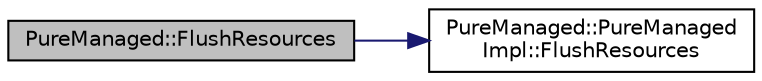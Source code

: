 digraph "PureManaged::FlushResources"
{
 // LATEX_PDF_SIZE
  edge [fontname="Helvetica",fontsize="10",labelfontname="Helvetica",labelfontsize="10"];
  node [fontname="Helvetica",fontsize="10",shape=record];
  rankdir="LR";
  Node1 [label="PureManaged::FlushResources",height=0.2,width=0.4,color="black", fillcolor="grey75", style="filled", fontcolor="black",tooltip="This can be used if the specialized managed object has some resources that may be released from memor..."];
  Node1 -> Node2 [color="midnightblue",fontsize="10",style="solid",fontname="Helvetica"];
  Node2 [label="PureManaged::PureManaged\lImpl::FlushResources",height=0.2,width=0.4,color="black", fillcolor="white", style="filled",URL="$class_pure_managed_1_1_pure_managed_impl.html#a27a7f7c45ebae17defac96317d23ee49",tooltip="This can be used if the specialized managed object has some resources that may be released from memor..."];
}
